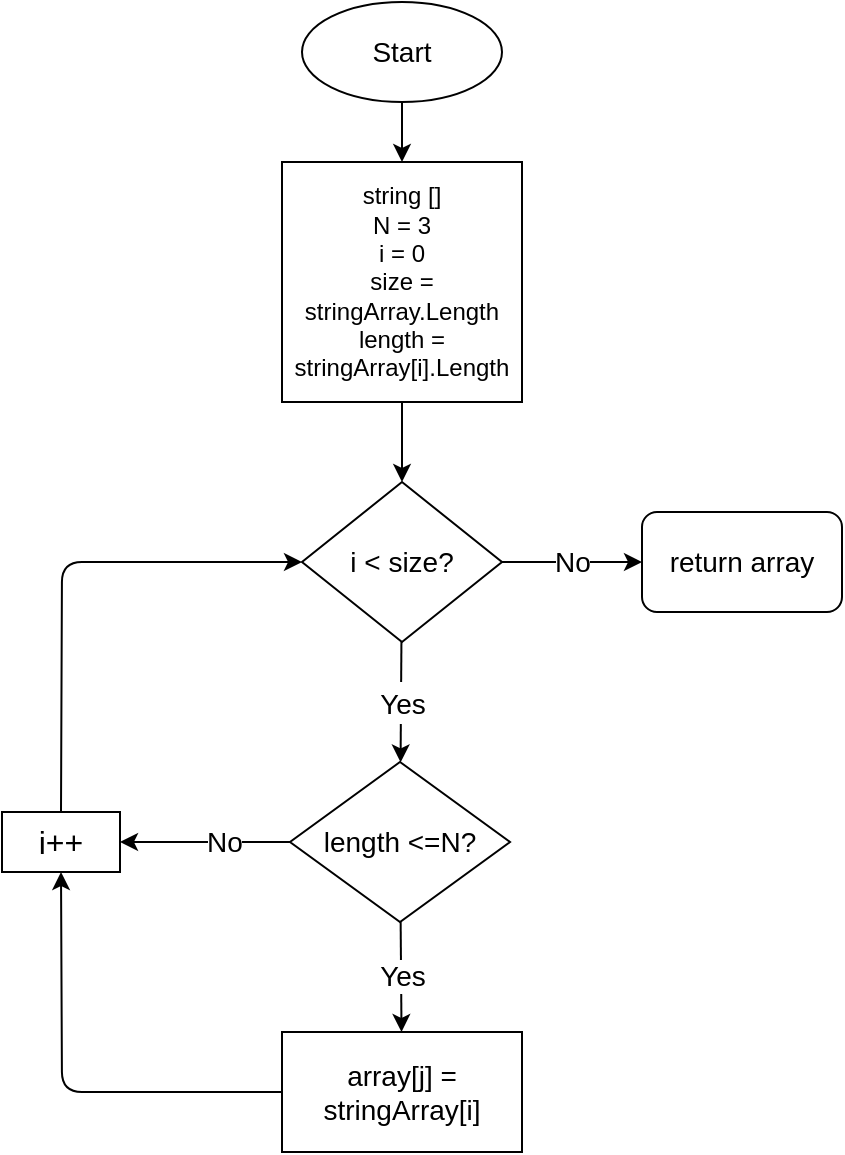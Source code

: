 <mxfile>
    <diagram id="92JxteC2Kay8G8VMrbmn" name="Page-1">
        <mxGraphModel dx="702" dy="432" grid="1" gridSize="10" guides="1" tooltips="1" connect="1" arrows="1" fold="1" page="1" pageScale="1" pageWidth="827" pageHeight="1169" math="0" shadow="0">
            <root>
                <mxCell id="0"/>
                <mxCell id="1" parent="0"/>
                <mxCell id="3" style="edgeStyle=none;html=1;" edge="1" parent="1" source="2" target="4">
                    <mxGeometry relative="1" as="geometry">
                        <mxPoint x="360" y="110" as="targetPoint"/>
                    </mxGeometry>
                </mxCell>
                <mxCell id="2" value="&lt;font style=&quot;font-size: 14px&quot;&gt;Start&lt;/font&gt;" style="ellipse;whiteSpace=wrap;html=1;" vertex="1" parent="1">
                    <mxGeometry x="310" y="10" width="100" height="50" as="geometry"/>
                </mxCell>
                <mxCell id="6" value="" style="edgeStyle=none;html=1;" edge="1" parent="1" source="4" target="5">
                    <mxGeometry relative="1" as="geometry"/>
                </mxCell>
                <mxCell id="4" value="string []&lt;br&gt;N = 3&lt;br&gt;i = 0&lt;br&gt;size = stringArray.Length&lt;br&gt;length = stringArray[i].Length" style="whiteSpace=wrap;html=1;aspect=fixed;" vertex="1" parent="1">
                    <mxGeometry x="300" y="90" width="120" height="120" as="geometry"/>
                </mxCell>
                <mxCell id="8" value="&lt;font style=&quot;font-size: 14px&quot;&gt;Yes&lt;/font&gt;" style="edgeStyle=none;html=1;fontSize=18;" edge="1" parent="1" source="5" target="7">
                    <mxGeometry relative="1" as="geometry"/>
                </mxCell>
                <mxCell id="18" value="No" style="edgeStyle=none;html=1;fontSize=14;" edge="1" parent="1" source="5" target="17">
                    <mxGeometry relative="1" as="geometry"/>
                </mxCell>
                <mxCell id="5" value="&lt;font style=&quot;font-size: 14px&quot;&gt;i &amp;lt; size?&lt;/font&gt;" style="rhombus;whiteSpace=wrap;html=1;" vertex="1" parent="1">
                    <mxGeometry x="310" y="250" width="100" height="80" as="geometry"/>
                </mxCell>
                <mxCell id="10" value="" style="edgeStyle=none;html=1;fontSize=14;" edge="1" parent="1" source="7" target="9">
                    <mxGeometry relative="1" as="geometry"/>
                </mxCell>
                <mxCell id="13" value="No" style="edgeLabel;html=1;align=center;verticalAlign=middle;resizable=0;points=[];fontSize=14;" vertex="1" connectable="0" parent="10">
                    <mxGeometry x="-0.214" relative="1" as="geometry">
                        <mxPoint as="offset"/>
                    </mxGeometry>
                </mxCell>
                <mxCell id="12" value="Yes" style="edgeStyle=none;html=1;fontSize=14;" edge="1" parent="1" source="7" target="11">
                    <mxGeometry relative="1" as="geometry"/>
                </mxCell>
                <mxCell id="7" value="&lt;font style=&quot;font-size: 14px&quot;&gt;length &amp;lt;=N?&lt;/font&gt;" style="rhombus;whiteSpace=wrap;html=1;" vertex="1" parent="1">
                    <mxGeometry x="304" y="390" width="110" height="80" as="geometry"/>
                </mxCell>
                <mxCell id="16" style="edgeStyle=none;html=1;exitX=0.5;exitY=0;exitDx=0;exitDy=0;entryX=0;entryY=0.5;entryDx=0;entryDy=0;fontSize=14;" edge="1" parent="1" source="9" target="5">
                    <mxGeometry relative="1" as="geometry">
                        <Array as="points">
                            <mxPoint x="190" y="290"/>
                        </Array>
                    </mxGeometry>
                </mxCell>
                <mxCell id="9" value="&lt;font size=&quot;3&quot;&gt;i++&lt;/font&gt;" style="whiteSpace=wrap;html=1;" vertex="1" parent="1">
                    <mxGeometry x="160" y="415" width="59" height="30" as="geometry"/>
                </mxCell>
                <mxCell id="15" style="edgeStyle=none;html=1;exitX=0;exitY=0.5;exitDx=0;exitDy=0;fontSize=14;entryX=0.5;entryY=1;entryDx=0;entryDy=0;" edge="1" parent="1" source="11" target="9">
                    <mxGeometry relative="1" as="geometry">
                        <mxPoint x="200" y="555" as="targetPoint"/>
                        <Array as="points">
                            <mxPoint x="190" y="555"/>
                        </Array>
                    </mxGeometry>
                </mxCell>
                <mxCell id="11" value="&lt;font style=&quot;font-size: 14px&quot;&gt;array[j] =&lt;br&gt;stringArray[i]&lt;br&gt;&lt;/font&gt;" style="whiteSpace=wrap;html=1;" vertex="1" parent="1">
                    <mxGeometry x="300" y="525" width="120" height="60" as="geometry"/>
                </mxCell>
                <mxCell id="17" value="&lt;font style=&quot;font-size: 14px&quot;&gt;return array&lt;/font&gt;" style="rounded=1;whiteSpace=wrap;html=1;" vertex="1" parent="1">
                    <mxGeometry x="480" y="265" width="100" height="50" as="geometry"/>
                </mxCell>
            </root>
        </mxGraphModel>
    </diagram>
</mxfile>